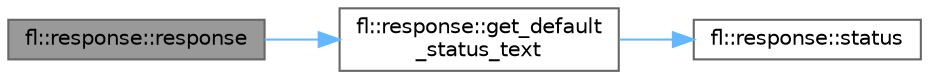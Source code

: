digraph "fl::response::response"
{
 // INTERACTIVE_SVG=YES
 // LATEX_PDF_SIZE
  bgcolor="transparent";
  edge [fontname=Helvetica,fontsize=10,labelfontname=Helvetica,labelfontsize=10];
  node [fontname=Helvetica,fontsize=10,shape=box,height=0.2,width=0.4];
  rankdir="LR";
  Node1 [id="Node000001",label="fl::response::response",height=0.2,width=0.4,color="gray40", fillcolor="grey60", style="filled", fontcolor="black",tooltip=" "];
  Node1 -> Node2 [id="edge1_Node000001_Node000002",color="steelblue1",style="solid",tooltip=" "];
  Node2 [id="Node000002",label="fl::response::get_default\l_status_text",height=0.2,width=0.4,color="grey40", fillcolor="white", style="filled",URL="$d5/d4b/classfl_1_1response_a342eb438a7d442fe45183a8b2cc2b48f.html#a342eb438a7d442fe45183a8b2cc2b48f",tooltip=" "];
  Node2 -> Node3 [id="edge2_Node000002_Node000003",color="steelblue1",style="solid",tooltip=" "];
  Node3 [id="Node000003",label="fl::response::status",height=0.2,width=0.4,color="grey40", fillcolor="white", style="filled",URL="$d5/d4b/classfl_1_1response_ab0dfb2ce40390826ab23a0447ba348a3.html#ab0dfb2ce40390826ab23a0447ba348a3",tooltip="HTTP status code (like JavaScript response.status)"];
}
